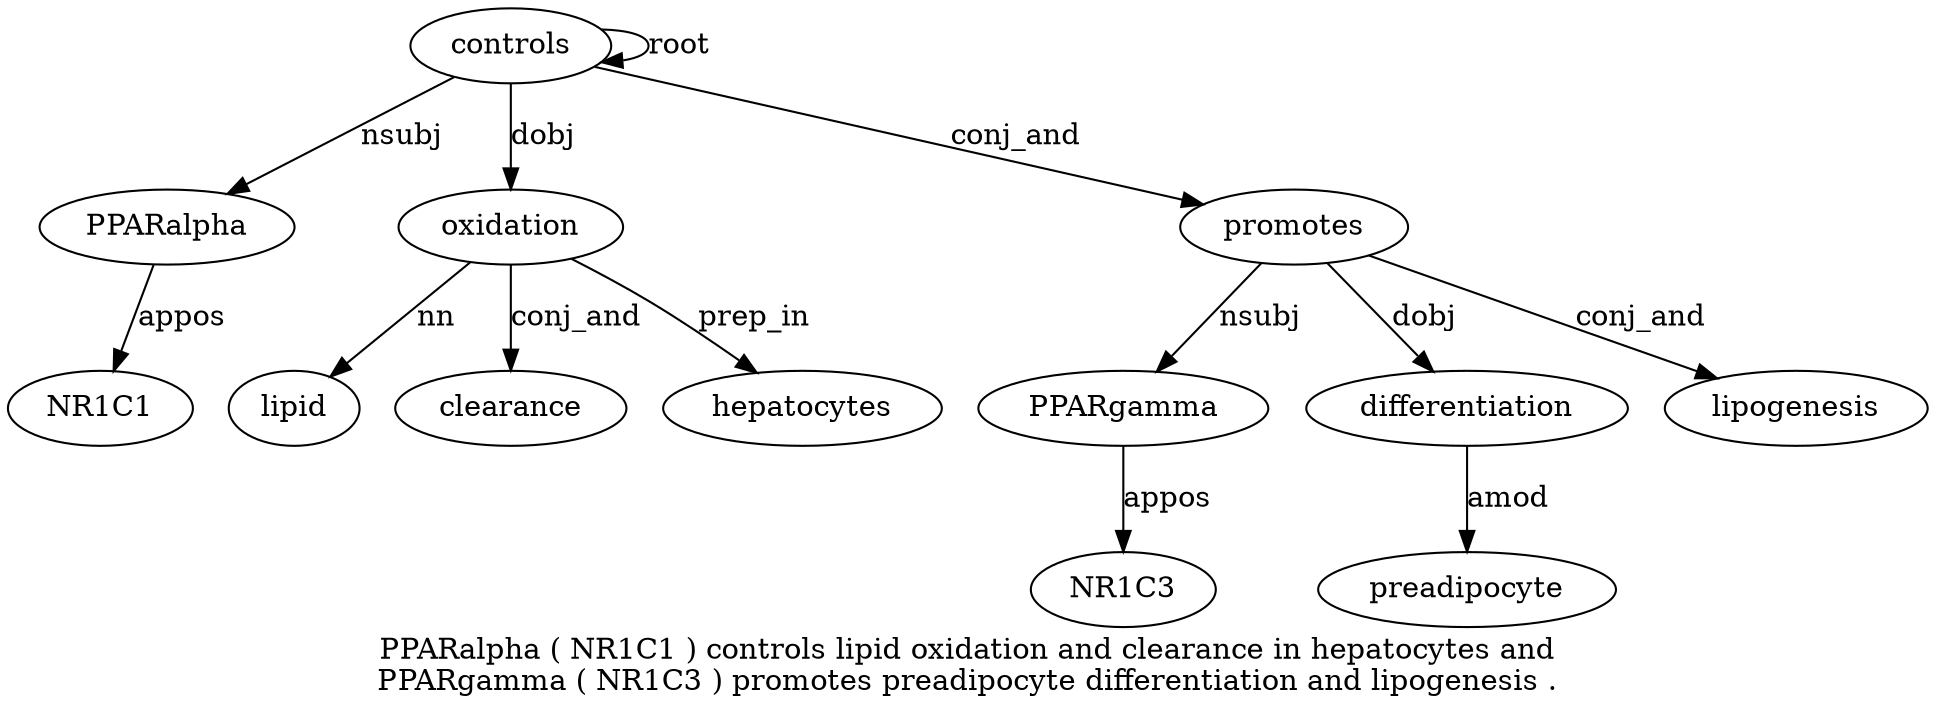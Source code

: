 digraph "PPARalpha ( NR1C1 ) controls lipid oxidation and clearance in hepatocytes and PPARgamma ( NR1C3 ) promotes preadipocyte differentiation and lipogenesis ." {
label="PPARalpha ( NR1C1 ) controls lipid oxidation and clearance in hepatocytes and
PPARgamma ( NR1C3 ) promotes preadipocyte differentiation and lipogenesis .";
controls5 [style=filled, fillcolor=white, label=controls];
PPARalpha1 [style=filled, fillcolor=white, label=PPARalpha];
controls5 -> PPARalpha1  [label=nsubj];
NR1C13 [style=filled, fillcolor=white, label=NR1C1];
PPARalpha1 -> NR1C13  [label=appos];
controls5 -> controls5  [label=root];
oxidation7 [style=filled, fillcolor=white, label=oxidation];
lipid6 [style=filled, fillcolor=white, label=lipid];
oxidation7 -> lipid6  [label=nn];
controls5 -> oxidation7  [label=dobj];
clearance9 [style=filled, fillcolor=white, label=clearance];
oxidation7 -> clearance9  [label=conj_and];
hepatocytes11 [style=filled, fillcolor=white, label=hepatocytes];
oxidation7 -> hepatocytes11  [label=prep_in];
promotes17 [style=filled, fillcolor=white, label=promotes];
PPARgamma13 [style=filled, fillcolor=white, label=PPARgamma];
promotes17 -> PPARgamma13  [label=nsubj];
NR1C315 [style=filled, fillcolor=white, label=NR1C3];
PPARgamma13 -> NR1C315  [label=appos];
controls5 -> promotes17  [label=conj_and];
differentiation19 [style=filled, fillcolor=white, label=differentiation];
preadipocyte18 [style=filled, fillcolor=white, label=preadipocyte];
differentiation19 -> preadipocyte18  [label=amod];
promotes17 -> differentiation19  [label=dobj];
lipogenesis21 [style=filled, fillcolor=white, label=lipogenesis];
promotes17 -> lipogenesis21  [label=conj_and];
}
